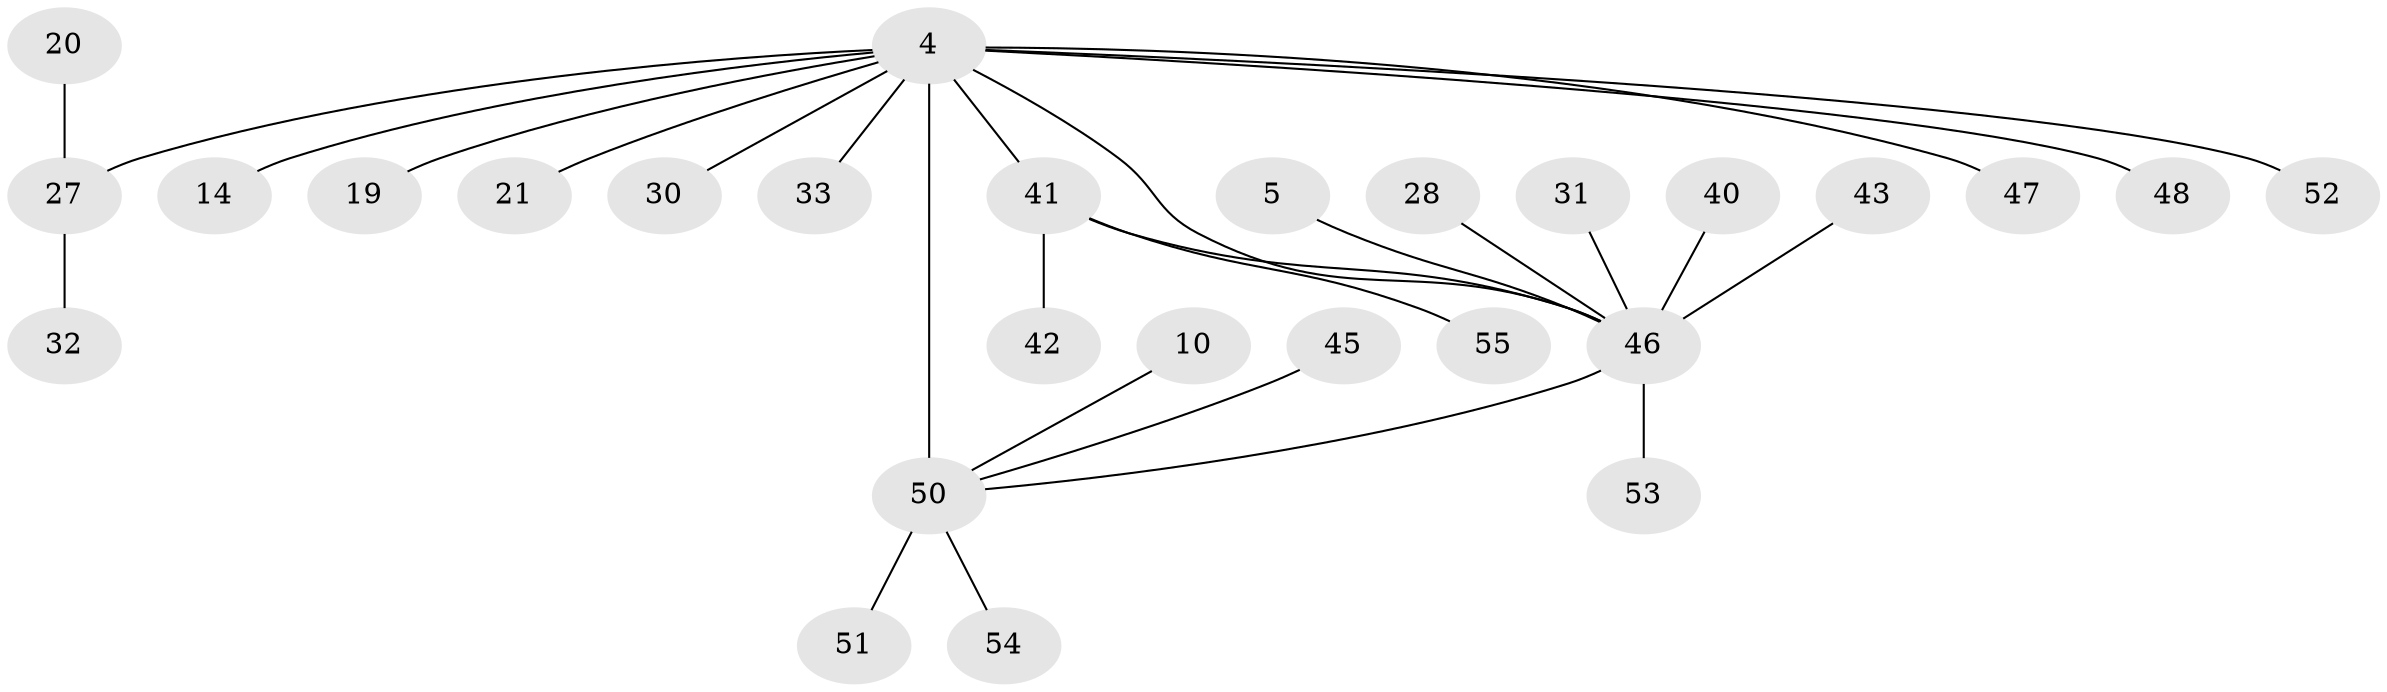 // original degree distribution, {11: 0.03636363636363636, 2: 0.23636363636363636, 26: 0.01818181818181818, 1: 0.4909090909090909, 5: 0.01818181818181818, 4: 0.05454545454545454, 3: 0.12727272727272726, 7: 0.01818181818181818}
// Generated by graph-tools (version 1.1) at 2025/48/03/09/25 04:48:32]
// undirected, 27 vertices, 28 edges
graph export_dot {
graph [start="1"]
  node [color=gray90,style=filled];
  4;
  5;
  10;
  14;
  19;
  20 [super="+17"];
  21;
  27 [super="+15"];
  28;
  30;
  31;
  32;
  33;
  40 [super="+6"];
  41 [super="+13+38"];
  42;
  43;
  45;
  46 [super="+37+25"];
  47 [super="+44"];
  48;
  50 [super="+3+24+35"];
  51 [super="+49"];
  52 [super="+39"];
  53 [super="+34"];
  54;
  55 [super="+26"];
  4 -- 14;
  4 -- 19;
  4 -- 21;
  4 -- 27 [weight=2];
  4 -- 30;
  4 -- 33;
  4 -- 48;
  4 -- 50 [weight=6];
  4 -- 46 [weight=3];
  4 -- 52;
  4 -- 47;
  4 -- 41 [weight=2];
  5 -- 46;
  10 -- 50;
  20 -- 27;
  27 -- 32;
  28 -- 46;
  31 -- 46;
  40 -- 46;
  41 -- 46;
  41 -- 42;
  41 -- 55;
  43 -- 46;
  45 -- 50;
  46 -- 50 [weight=3];
  46 -- 53;
  50 -- 54;
  50 -- 51;
}
